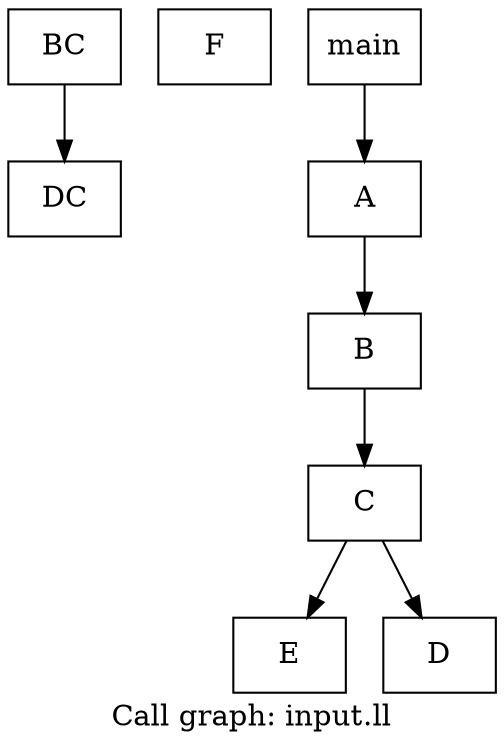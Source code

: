 digraph "Call graph: input.ll" {
	label="Call graph: input.ll";

	Node0x12056a0 [shape=record,label="{DC}"];
	Node0x1205750 [shape=record,label="{BC}"];
	Node0x1205750 -> Node0x12056a0;
	Node0x1205c40 [shape=record,label="{F}"];
	Node0x1205d70 [shape=record,label="{E}"];
	Node0x1205df0 [shape=record,label="{D}"];
	Node0x1205fc0 [shape=record,label="{C}"];
	Node0x1205fc0 -> Node0x1205df0;
	Node0x1205fc0 -> Node0x1205d70;
	Node0x1206070 [shape=record,label="{B}"];
	Node0x1206070 -> Node0x1205fc0;
	Node0x12060f0 [shape=record,label="{A}"];
	Node0x12060f0 -> Node0x1206070;
	Node0x12061a0 [shape=record,label="{main}"];
	Node0x12061a0 -> Node0x12060f0;
}
